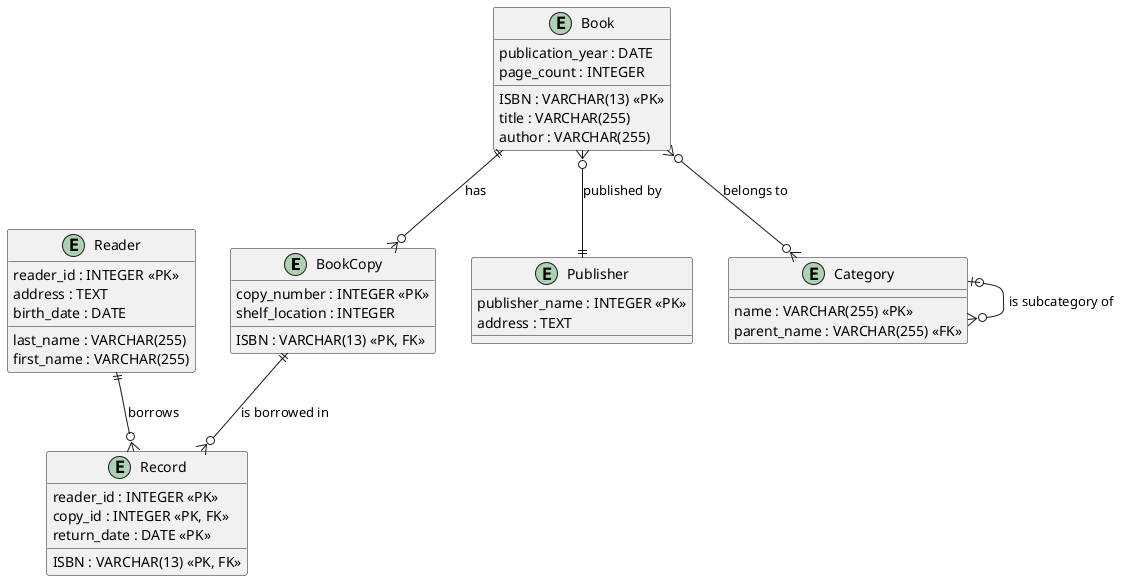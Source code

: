 @startuml Library System
entity "BookCopy" {
    copy_number : INTEGER <<PK>>
    ISBN : VARCHAR(13) <<PK, FK>>
    shelf_location : INTEGER
}

entity "Book" {
    ISBN : VARCHAR(13) <<PK>>
    publication_year : DATE
    title : VARCHAR(255)
    author : VARCHAR(255)
    page_count : INTEGER
}

entity "Publisher" {
    publisher_name : INTEGER <<PK>>
    address : TEXT
}

entity "Category" {
    name : VARCHAR(255) <<PK>>
    parent_name : VARCHAR(255) <<FK>>
}

entity "Reader" {
    reader_id : INTEGER <<PK>>
    last_name : VARCHAR(255)
    first_name : VARCHAR(255)
    address : TEXT
    birth_date : DATE
}

entity "Record" {
    reader_id : INTEGER <<PK>>
    copy_id : INTEGER <<PK, FK>>
    ISBN : VARCHAR(13) <<PK, FK>>
    return_date : DATE <<PK>>
}

Book ||--o{ BookCopy: "has"
Book }o--|| Publisher: "published by"
Book }o--o{ Category: "belongs to"
Category |o--o{ Category : "is subcategory of"
Reader ||--o{ Record : "borrows"
BookCopy ||--o{ Record : "is borrowed in"
@enduml